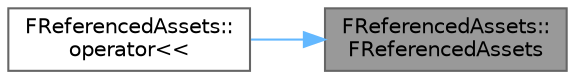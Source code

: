 digraph "FReferencedAssets::FReferencedAssets"
{
 // INTERACTIVE_SVG=YES
 // LATEX_PDF_SIZE
  bgcolor="transparent";
  edge [fontname=Helvetica,fontsize=10,labelfontname=Helvetica,labelfontsize=10];
  node [fontname=Helvetica,fontsize=10,shape=box,height=0.2,width=0.4];
  rankdir="RL";
  Node1 [id="Node000001",label="FReferencedAssets::\lFReferencedAssets",height=0.2,width=0.4,color="gray40", fillcolor="grey60", style="filled", fontcolor="black",tooltip="Default ctor."];
  Node1 -> Node2 [id="edge1_Node000001_Node000002",dir="back",color="steelblue1",style="solid",tooltip=" "];
  Node2 [id="Node000002",label="FReferencedAssets::\loperator\<\<",height=0.2,width=0.4,color="grey40", fillcolor="white", style="filled",URL="$d1/d7c/structFReferencedAssets.html#a3b8f80181ec6c719205e56fb59d4a79d",tooltip=" "];
}
